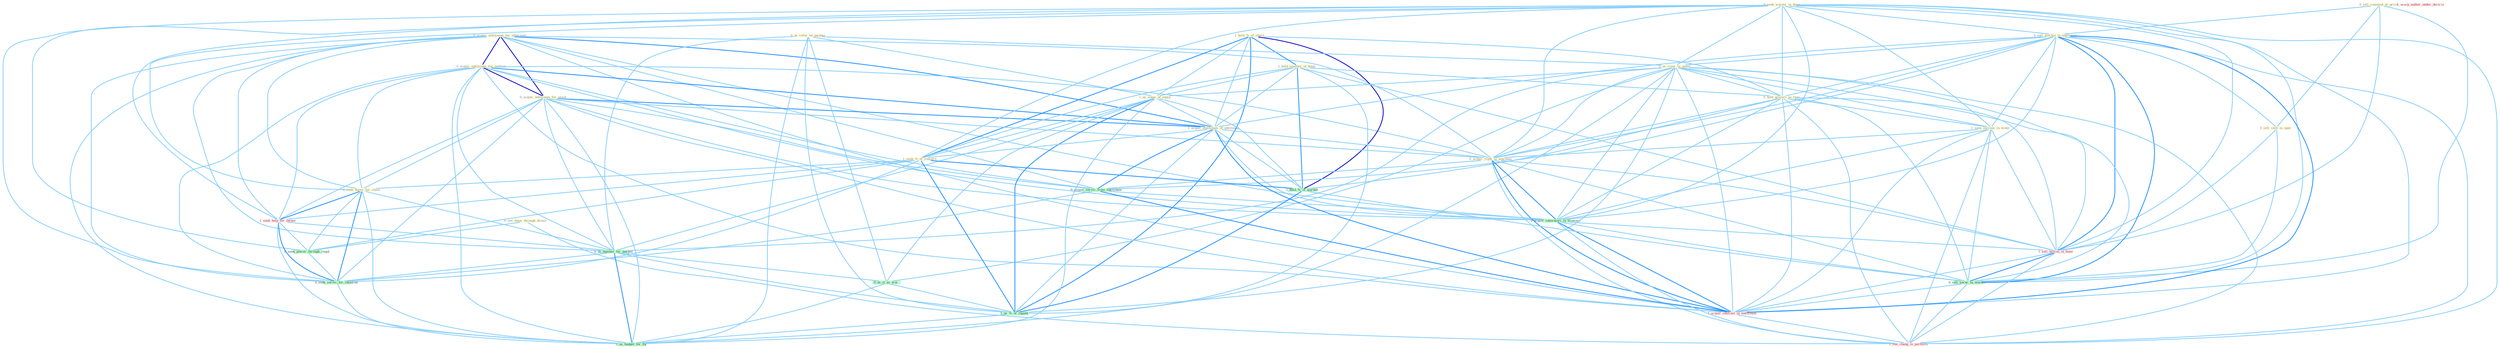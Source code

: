 Graph G{ 
    node
    [shape=polygon,style=filled,width=.5,height=.06,color="#BDFCC9",fixedsize=true,fontsize=4,
    fontcolor="#2f4f4f"];
    {node
    [color="#ffffe0", fontcolor="#8b7d6b"] "0_acquir_entitynam_for_othernum " "0_acquir_entitynam_for_million " "0_sell_commod_at_price " "1_hold_%_of_share " "0_acquir_entitynam_for_stock " "0_seek_waiver_in_hope " "1_hold_smatter_of_bond " "0_us_color_on_packag " "0_sell_machin_in_entitynam " "0_us_river_in_name " "1_us_some_of_equip " "0_hold_groceri_in_rear " "0_see_them_through_disast " "1_acquir_entitynam_of_entitynam " "1_seen_increas_in_order " "0_sell_cattl_to_oper " "0_acquir_right_in_yearnum " "1_seek_%_of_concern " "0_seek_buyer_for_chain "}
{node [color="#fff0f5", fontcolor="#b22222"] "1_seek_help_for_owner " "1_sell_billion_in_bond " "1_usurp_author_under_doctrin " "1_acquir_interest_in_entitynam " "1_see_chang_in_portfolio "}
edge [color="#B0E2FF"];

	"0_acquir_entitynam_for_othernum " -- "0_acquir_entitynam_for_million " [w="3", color="#0000cd" , len=0.6];
	"0_acquir_entitynam_for_othernum " -- "0_acquir_entitynam_for_stock " [w="3", color="#0000cd" , len=0.6];
	"0_acquir_entitynam_for_othernum " -- "1_acquir_entitynam_of_entitynam " [w="2", color="#1e90ff" , len=0.8];
	"0_acquir_entitynam_for_othernum " -- "0_acquir_right_in_yearnum " [w="1", color="#87cefa" ];
	"0_acquir_entitynam_for_othernum " -- "0_seek_buyer_for_chain " [w="1", color="#87cefa" ];
	"0_acquir_entitynam_for_othernum " -- "1_seek_help_for_owner " [w="1", color="#87cefa" ];
	"0_acquir_entitynam_for_othernum " -- "0_acquir_servic_from_entitynam " [w="1", color="#87cefa" ];
	"0_acquir_entitynam_for_othernum " -- "0_us_number_for_purpos " [w="1", color="#87cefa" ];
	"0_acquir_entitynam_for_othernum " -- "0_acquir_laboratori_in_transact " [w="1", color="#87cefa" ];
	"0_acquir_entitynam_for_othernum " -- "1_acquir_interest_in_entitynam " [w="1", color="#87cefa" ];
	"0_acquir_entitynam_for_othernum " -- "0_seek_servic_for_children " [w="1", color="#87cefa" ];
	"0_acquir_entitynam_for_othernum " -- "0_us_budget_for_thi " [w="1", color="#87cefa" ];
	"0_acquir_entitynam_for_million " -- "0_acquir_entitynam_for_stock " [w="3", color="#0000cd" , len=0.6];
	"0_acquir_entitynam_for_million " -- "1_acquir_entitynam_of_entitynam " [w="2", color="#1e90ff" , len=0.8];
	"0_acquir_entitynam_for_million " -- "0_acquir_right_in_yearnum " [w="1", color="#87cefa" ];
	"0_acquir_entitynam_for_million " -- "0_seek_buyer_for_chain " [w="1", color="#87cefa" ];
	"0_acquir_entitynam_for_million " -- "1_seek_help_for_owner " [w="1", color="#87cefa" ];
	"0_acquir_entitynam_for_million " -- "0_acquir_servic_from_entitynam " [w="1", color="#87cefa" ];
	"0_acquir_entitynam_for_million " -- "0_us_number_for_purpos " [w="1", color="#87cefa" ];
	"0_acquir_entitynam_for_million " -- "0_acquir_laboratori_in_transact " [w="1", color="#87cefa" ];
	"0_acquir_entitynam_for_million " -- "1_acquir_interest_in_entitynam " [w="1", color="#87cefa" ];
	"0_acquir_entitynam_for_million " -- "0_seek_servic_for_children " [w="1", color="#87cefa" ];
	"0_acquir_entitynam_for_million " -- "0_us_budget_for_thi " [w="1", color="#87cefa" ];
	"0_sell_commod_at_price " -- "0_sell_machin_in_entitynam " [w="1", color="#87cefa" ];
	"0_sell_commod_at_price " -- "0_sell_cattl_to_oper " [w="1", color="#87cefa" ];
	"0_sell_commod_at_price " -- "1_sell_billion_in_bond " [w="1", color="#87cefa" ];
	"0_sell_commod_at_price " -- "0_sell_secur_in_market " [w="1", color="#87cefa" ];
	"1_hold_%_of_share " -- "1_hold_smatter_of_bond " [w="2", color="#1e90ff" , len=0.8];
	"1_hold_%_of_share " -- "1_us_some_of_equip " [w="1", color="#87cefa" ];
	"1_hold_%_of_share " -- "0_hold_groceri_in_rear " [w="1", color="#87cefa" ];
	"1_hold_%_of_share " -- "1_acquir_entitynam_of_entitynam " [w="1", color="#87cefa" ];
	"1_hold_%_of_share " -- "1_seek_%_of_concern " [w="2", color="#1e90ff" , len=0.8];
	"1_hold_%_of_share " -- "1_hold_%_of_market " [w="3", color="#0000cd" , len=0.6];
	"1_hold_%_of_share " -- "1_us_%_of_capabl " [w="2", color="#1e90ff" , len=0.8];
	"0_acquir_entitynam_for_stock " -- "1_acquir_entitynam_of_entitynam " [w="2", color="#1e90ff" , len=0.8];
	"0_acquir_entitynam_for_stock " -- "0_acquir_right_in_yearnum " [w="1", color="#87cefa" ];
	"0_acquir_entitynam_for_stock " -- "0_seek_buyer_for_chain " [w="1", color="#87cefa" ];
	"0_acquir_entitynam_for_stock " -- "1_seek_help_for_owner " [w="1", color="#87cefa" ];
	"0_acquir_entitynam_for_stock " -- "0_acquir_servic_from_entitynam " [w="1", color="#87cefa" ];
	"0_acquir_entitynam_for_stock " -- "0_us_number_for_purpos " [w="1", color="#87cefa" ];
	"0_acquir_entitynam_for_stock " -- "0_acquir_laboratori_in_transact " [w="1", color="#87cefa" ];
	"0_acquir_entitynam_for_stock " -- "1_acquir_interest_in_entitynam " [w="1", color="#87cefa" ];
	"0_acquir_entitynam_for_stock " -- "0_seek_servic_for_children " [w="1", color="#87cefa" ];
	"0_acquir_entitynam_for_stock " -- "0_us_budget_for_thi " [w="1", color="#87cefa" ];
	"0_seek_waiver_in_hope " -- "0_sell_machin_in_entitynam " [w="1", color="#87cefa" ];
	"0_seek_waiver_in_hope " -- "0_us_river_in_name " [w="1", color="#87cefa" ];
	"0_seek_waiver_in_hope " -- "0_hold_groceri_in_rear " [w="1", color="#87cefa" ];
	"0_seek_waiver_in_hope " -- "1_seen_increas_in_order " [w="1", color="#87cefa" ];
	"0_seek_waiver_in_hope " -- "0_acquir_right_in_yearnum " [w="1", color="#87cefa" ];
	"0_seek_waiver_in_hope " -- "1_seek_%_of_concern " [w="1", color="#87cefa" ];
	"0_seek_waiver_in_hope " -- "0_seek_buyer_for_chain " [w="1", color="#87cefa" ];
	"0_seek_waiver_in_hope " -- "1_seek_help_for_owner " [w="1", color="#87cefa" ];
	"0_seek_waiver_in_hope " -- "0_seek_power_through_regul " [w="1", color="#87cefa" ];
	"0_seek_waiver_in_hope " -- "0_acquir_laboratori_in_transact " [w="1", color="#87cefa" ];
	"0_seek_waiver_in_hope " -- "1_sell_billion_in_bond " [w="1", color="#87cefa" ];
	"0_seek_waiver_in_hope " -- "0_sell_secur_in_market " [w="1", color="#87cefa" ];
	"0_seek_waiver_in_hope " -- "1_acquir_interest_in_entitynam " [w="1", color="#87cefa" ];
	"0_seek_waiver_in_hope " -- "0_seek_servic_for_children " [w="1", color="#87cefa" ];
	"0_seek_waiver_in_hope " -- "1_see_chang_in_portfolio " [w="1", color="#87cefa" ];
	"1_hold_smatter_of_bond " -- "1_us_some_of_equip " [w="1", color="#87cefa" ];
	"1_hold_smatter_of_bond " -- "0_hold_groceri_in_rear " [w="1", color="#87cefa" ];
	"1_hold_smatter_of_bond " -- "1_acquir_entitynam_of_entitynam " [w="1", color="#87cefa" ];
	"1_hold_smatter_of_bond " -- "1_seek_%_of_concern " [w="1", color="#87cefa" ];
	"1_hold_smatter_of_bond " -- "1_hold_%_of_market " [w="2", color="#1e90ff" , len=0.8];
	"1_hold_smatter_of_bond " -- "1_sell_billion_in_bond " [w="1", color="#87cefa" ];
	"1_hold_smatter_of_bond " -- "1_us_%_of_capabl " [w="1", color="#87cefa" ];
	"0_us_color_on_packag " -- "0_us_river_in_name " [w="1", color="#87cefa" ];
	"0_us_color_on_packag " -- "1_us_some_of_equip " [w="1", color="#87cefa" ];
	"0_us_color_on_packag " -- "0_us_number_for_purpos " [w="1", color="#87cefa" ];
	"0_us_color_on_packag " -- "0_us_it_as_wai " [w="1", color="#87cefa" ];
	"0_us_color_on_packag " -- "1_us_%_of_capabl " [w="1", color="#87cefa" ];
	"0_us_color_on_packag " -- "0_us_budget_for_thi " [w="1", color="#87cefa" ];
	"0_sell_machin_in_entitynam " -- "0_us_river_in_name " [w="1", color="#87cefa" ];
	"0_sell_machin_in_entitynam " -- "0_hold_groceri_in_rear " [w="1", color="#87cefa" ];
	"0_sell_machin_in_entitynam " -- "1_acquir_entitynam_of_entitynam " [w="1", color="#87cefa" ];
	"0_sell_machin_in_entitynam " -- "1_seen_increas_in_order " [w="1", color="#87cefa" ];
	"0_sell_machin_in_entitynam " -- "0_sell_cattl_to_oper " [w="1", color="#87cefa" ];
	"0_sell_machin_in_entitynam " -- "0_acquir_right_in_yearnum " [w="1", color="#87cefa" ];
	"0_sell_machin_in_entitynam " -- "0_acquir_servic_from_entitynam " [w="1", color="#87cefa" ];
	"0_sell_machin_in_entitynam " -- "0_acquir_laboratori_in_transact " [w="1", color="#87cefa" ];
	"0_sell_machin_in_entitynam " -- "1_sell_billion_in_bond " [w="2", color="#1e90ff" , len=0.8];
	"0_sell_machin_in_entitynam " -- "0_sell_secur_in_market " [w="2", color="#1e90ff" , len=0.8];
	"0_sell_machin_in_entitynam " -- "1_acquir_interest_in_entitynam " [w="2", color="#1e90ff" , len=0.8];
	"0_sell_machin_in_entitynam " -- "1_see_chang_in_portfolio " [w="1", color="#87cefa" ];
	"0_us_river_in_name " -- "1_us_some_of_equip " [w="1", color="#87cefa" ];
	"0_us_river_in_name " -- "0_hold_groceri_in_rear " [w="1", color="#87cefa" ];
	"0_us_river_in_name " -- "1_seen_increas_in_order " [w="1", color="#87cefa" ];
	"0_us_river_in_name " -- "0_acquir_right_in_yearnum " [w="1", color="#87cefa" ];
	"0_us_river_in_name " -- "0_us_number_for_purpos " [w="1", color="#87cefa" ];
	"0_us_river_in_name " -- "0_acquir_laboratori_in_transact " [w="1", color="#87cefa" ];
	"0_us_river_in_name " -- "1_sell_billion_in_bond " [w="1", color="#87cefa" ];
	"0_us_river_in_name " -- "0_us_it_as_wai " [w="1", color="#87cefa" ];
	"0_us_river_in_name " -- "1_us_%_of_capabl " [w="1", color="#87cefa" ];
	"0_us_river_in_name " -- "0_sell_secur_in_market " [w="1", color="#87cefa" ];
	"0_us_river_in_name " -- "1_acquir_interest_in_entitynam " [w="1", color="#87cefa" ];
	"0_us_river_in_name " -- "1_see_chang_in_portfolio " [w="1", color="#87cefa" ];
	"0_us_river_in_name " -- "0_us_budget_for_thi " [w="1", color="#87cefa" ];
	"1_us_some_of_equip " -- "1_acquir_entitynam_of_entitynam " [w="1", color="#87cefa" ];
	"1_us_some_of_equip " -- "1_seek_%_of_concern " [w="1", color="#87cefa" ];
	"1_us_some_of_equip " -- "1_hold_%_of_market " [w="1", color="#87cefa" ];
	"1_us_some_of_equip " -- "0_us_number_for_purpos " [w="1", color="#87cefa" ];
	"1_us_some_of_equip " -- "0_us_it_as_wai " [w="1", color="#87cefa" ];
	"1_us_some_of_equip " -- "1_us_%_of_capabl " [w="2", color="#1e90ff" , len=0.8];
	"1_us_some_of_equip " -- "0_us_budget_for_thi " [w="1", color="#87cefa" ];
	"0_hold_groceri_in_rear " -- "1_seen_increas_in_order " [w="1", color="#87cefa" ];
	"0_hold_groceri_in_rear " -- "0_acquir_right_in_yearnum " [w="1", color="#87cefa" ];
	"0_hold_groceri_in_rear " -- "1_hold_%_of_market " [w="1", color="#87cefa" ];
	"0_hold_groceri_in_rear " -- "0_acquir_laboratori_in_transact " [w="1", color="#87cefa" ];
	"0_hold_groceri_in_rear " -- "1_sell_billion_in_bond " [w="1", color="#87cefa" ];
	"0_hold_groceri_in_rear " -- "0_sell_secur_in_market " [w="1", color="#87cefa" ];
	"0_hold_groceri_in_rear " -- "1_acquir_interest_in_entitynam " [w="1", color="#87cefa" ];
	"0_hold_groceri_in_rear " -- "1_see_chang_in_portfolio " [w="1", color="#87cefa" ];
	"0_see_them_through_disast " -- "0_seek_power_through_regul " [w="1", color="#87cefa" ];
	"0_see_them_through_disast " -- "1_see_chang_in_portfolio " [w="1", color="#87cefa" ];
	"1_acquir_entitynam_of_entitynam " -- "0_acquir_right_in_yearnum " [w="1", color="#87cefa" ];
	"1_acquir_entitynam_of_entitynam " -- "1_seek_%_of_concern " [w="1", color="#87cefa" ];
	"1_acquir_entitynam_of_entitynam " -- "0_acquir_servic_from_entitynam " [w="2", color="#1e90ff" , len=0.8];
	"1_acquir_entitynam_of_entitynam " -- "1_hold_%_of_market " [w="1", color="#87cefa" ];
	"1_acquir_entitynam_of_entitynam " -- "0_acquir_laboratori_in_transact " [w="1", color="#87cefa" ];
	"1_acquir_entitynam_of_entitynam " -- "1_us_%_of_capabl " [w="1", color="#87cefa" ];
	"1_acquir_entitynam_of_entitynam " -- "1_acquir_interest_in_entitynam " [w="2", color="#1e90ff" , len=0.8];
	"1_seen_increas_in_order " -- "0_acquir_right_in_yearnum " [w="1", color="#87cefa" ];
	"1_seen_increas_in_order " -- "0_acquir_laboratori_in_transact " [w="1", color="#87cefa" ];
	"1_seen_increas_in_order " -- "1_sell_billion_in_bond " [w="1", color="#87cefa" ];
	"1_seen_increas_in_order " -- "0_sell_secur_in_market " [w="1", color="#87cefa" ];
	"1_seen_increas_in_order " -- "1_acquir_interest_in_entitynam " [w="1", color="#87cefa" ];
	"1_seen_increas_in_order " -- "1_see_chang_in_portfolio " [w="1", color="#87cefa" ];
	"0_sell_cattl_to_oper " -- "1_sell_billion_in_bond " [w="1", color="#87cefa" ];
	"0_sell_cattl_to_oper " -- "0_sell_secur_in_market " [w="1", color="#87cefa" ];
	"0_acquir_right_in_yearnum " -- "0_acquir_servic_from_entitynam " [w="1", color="#87cefa" ];
	"0_acquir_right_in_yearnum " -- "0_acquir_laboratori_in_transact " [w="2", color="#1e90ff" , len=0.8];
	"0_acquir_right_in_yearnum " -- "1_sell_billion_in_bond " [w="1", color="#87cefa" ];
	"0_acquir_right_in_yearnum " -- "0_sell_secur_in_market " [w="1", color="#87cefa" ];
	"0_acquir_right_in_yearnum " -- "1_acquir_interest_in_entitynam " [w="2", color="#1e90ff" , len=0.8];
	"0_acquir_right_in_yearnum " -- "1_see_chang_in_portfolio " [w="1", color="#87cefa" ];
	"1_seek_%_of_concern " -- "0_seek_buyer_for_chain " [w="1", color="#87cefa" ];
	"1_seek_%_of_concern " -- "1_seek_help_for_owner " [w="1", color="#87cefa" ];
	"1_seek_%_of_concern " -- "1_hold_%_of_market " [w="2", color="#1e90ff" , len=0.8];
	"1_seek_%_of_concern " -- "0_seek_power_through_regul " [w="1", color="#87cefa" ];
	"1_seek_%_of_concern " -- "1_us_%_of_capabl " [w="2", color="#1e90ff" , len=0.8];
	"1_seek_%_of_concern " -- "0_seek_servic_for_children " [w="1", color="#87cefa" ];
	"0_seek_buyer_for_chain " -- "1_seek_help_for_owner " [w="2", color="#1e90ff" , len=0.8];
	"0_seek_buyer_for_chain " -- "0_seek_power_through_regul " [w="1", color="#87cefa" ];
	"0_seek_buyer_for_chain " -- "0_us_number_for_purpos " [w="1", color="#87cefa" ];
	"0_seek_buyer_for_chain " -- "0_seek_servic_for_children " [w="2", color="#1e90ff" , len=0.8];
	"0_seek_buyer_for_chain " -- "0_us_budget_for_thi " [w="1", color="#87cefa" ];
	"1_seek_help_for_owner " -- "0_seek_power_through_regul " [w="1", color="#87cefa" ];
	"1_seek_help_for_owner " -- "0_us_number_for_purpos " [w="1", color="#87cefa" ];
	"1_seek_help_for_owner " -- "0_seek_servic_for_children " [w="2", color="#1e90ff" , len=0.8];
	"1_seek_help_for_owner " -- "0_us_budget_for_thi " [w="1", color="#87cefa" ];
	"0_acquir_servic_from_entitynam " -- "0_acquir_laboratori_in_transact " [w="1", color="#87cefa" ];
	"0_acquir_servic_from_entitynam " -- "1_acquir_interest_in_entitynam " [w="2", color="#1e90ff" , len=0.8];
	"0_acquir_servic_from_entitynam " -- "0_seek_servic_for_children " [w="1", color="#87cefa" ];
	"1_hold_%_of_market " -- "1_us_%_of_capabl " [w="2", color="#1e90ff" , len=0.8];
	"1_hold_%_of_market " -- "0_sell_secur_in_market " [w="1", color="#87cefa" ];
	"0_seek_power_through_regul " -- "0_seek_servic_for_children " [w="1", color="#87cefa" ];
	"0_us_number_for_purpos " -- "0_us_it_as_wai " [w="1", color="#87cefa" ];
	"0_us_number_for_purpos " -- "1_us_%_of_capabl " [w="1", color="#87cefa" ];
	"0_us_number_for_purpos " -- "0_seek_servic_for_children " [w="1", color="#87cefa" ];
	"0_us_number_for_purpos " -- "0_us_budget_for_thi " [w="2", color="#1e90ff" , len=0.8];
	"0_acquir_laboratori_in_transact " -- "1_sell_billion_in_bond " [w="1", color="#87cefa" ];
	"0_acquir_laboratori_in_transact " -- "0_sell_secur_in_market " [w="1", color="#87cefa" ];
	"0_acquir_laboratori_in_transact " -- "1_acquir_interest_in_entitynam " [w="2", color="#1e90ff" , len=0.8];
	"0_acquir_laboratori_in_transact " -- "1_see_chang_in_portfolio " [w="1", color="#87cefa" ];
	"1_sell_billion_in_bond " -- "0_sell_secur_in_market " [w="2", color="#1e90ff" , len=0.8];
	"1_sell_billion_in_bond " -- "1_acquir_interest_in_entitynam " [w="1", color="#87cefa" ];
	"1_sell_billion_in_bond " -- "1_see_chang_in_portfolio " [w="1", color="#87cefa" ];
	"0_us_it_as_wai " -- "1_us_%_of_capabl " [w="1", color="#87cefa" ];
	"0_us_it_as_wai " -- "0_us_budget_for_thi " [w="1", color="#87cefa" ];
	"1_us_%_of_capabl " -- "0_us_budget_for_thi " [w="1", color="#87cefa" ];
	"0_sell_secur_in_market " -- "1_acquir_interest_in_entitynam " [w="1", color="#87cefa" ];
	"0_sell_secur_in_market " -- "1_see_chang_in_portfolio " [w="1", color="#87cefa" ];
	"1_acquir_interest_in_entitynam " -- "1_see_chang_in_portfolio " [w="1", color="#87cefa" ];
	"0_seek_servic_for_children " -- "0_us_budget_for_thi " [w="1", color="#87cefa" ];
}